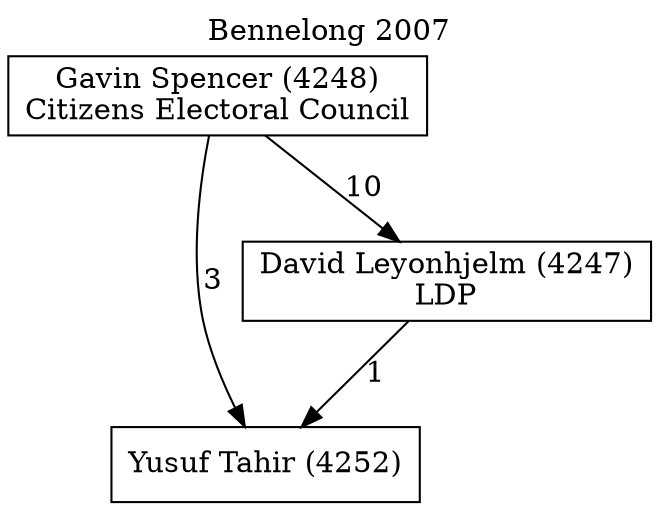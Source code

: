 // House preference flow
digraph "Yusuf Tahir (4252)_Bennelong_2007" {
	graph [label="Bennelong 2007" labelloc=t mclimit=10]
	node [shape=box]
	"Yusuf Tahir (4252)" [label="Yusuf Tahir (4252)
"]
	"David Leyonhjelm (4247)" [label="David Leyonhjelm (4247)
LDP"]
	"Gavin Spencer (4248)" [label="Gavin Spencer (4248)
Citizens Electoral Council"]
	"David Leyonhjelm (4247)" -> "Yusuf Tahir (4252)" [label=1]
	"Gavin Spencer (4248)" -> "David Leyonhjelm (4247)" [label=10]
	"Gavin Spencer (4248)" -> "Yusuf Tahir (4252)" [label=3]
}
